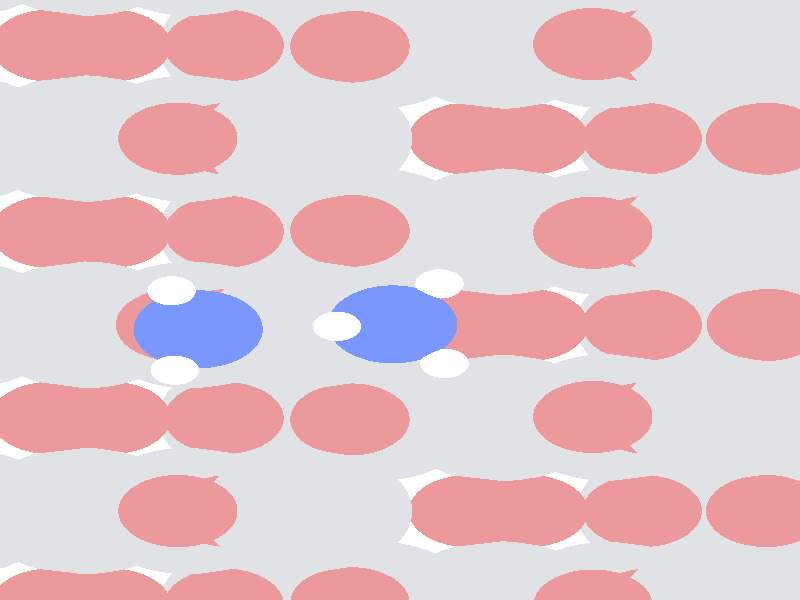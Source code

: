 #include "colors.inc"
#include "finish.inc"

global_settings {assumed_gamma 1 max_trace_level 6}
background {color White}
camera {orthographic
  right -9.91*x up 12.31*y
  direction 1.00*z
  location <0,0,50.00> look_at <0,0,0>}
light_source {<  2.00,   3.00,  125.00> color White
  area_light <0.95, 0, 0>, <0, 0.80, 0>, 5, 4
  adaptive 1 jitter}

#declare simple = finish {phong 0.7}
#declare pale = finish {ambient .5 diffuse .85 roughness .001 specular 0.200 }
#declare intermediate = finish {ambient 0.3 diffuse 0.6 specular 0.10 roughness 0.04 }
#declare vmd = finish {ambient .0 diffuse .65 phong 0.1 phong_size 40. specular 0.500 }
#declare jmol = finish {ambient .2 diffuse .6 specular 1 roughness .001 metallic}
#declare ase2 = finish {ambient 0.05 brilliance 3 diffuse 0.6 metallic specular 0.70 roughness 0.04 reflection 0.15}
#declare mj_mol = finish {ambient .00 diffuse .55 phong 0.0 phong_size 0.specular .250 roughness 0.1 brilliance 0.8 reflection 0.0 }
#declare ase3 = finish {ambient .15 brilliance 2 diffuse .6 metallic specular 1. roughness .001 reflection .0}
#declare glass = finish {ambient .05 diffuse .3 specular 1. roughness .001}
#declare glass2 = finish {ambient .0 diffuse .3 specular 1. reflection .25 roughness .001}
#declare Rcell = 0.100;
#declare Rbond = 0.100;

#macro atom(LOC, R, COL, TRANS, FIN)
  sphere{LOC, R texture{pigment{color COL transmit TRANS} finish{FIN}}}
#end
#macro constrain(LOC, R, COL, TRANS FIN)
union{torus{R, Rcell rotate 45*z texture{pigment{color COL transmit TRANS} finish{FIN}}}
      torus{R, Rcell rotate -45*z texture{pigment{color COL transmit TRANS} finish{FIN}}}
      translate LOC}
#end

atom(< -4.97,  -4.33, -13.10>, 0.74, rgb <0.84, 0.32, 0.33>, 0.0, pale) // #0 
atom(<-10.14,  -6.25, -13.10>, 0.74, rgb <0.84, 0.32, 0.33>, 0.0, pale) // #1 
atom(<-12.03,  -6.25, -12.35>, 1.30, rgb <0.75, 0.76, 0.78>, 0.0, pale) // #2 
atom(< -6.86,  -4.33, -12.35>, 1.30, rgb <0.75, 0.76, 0.78>, 0.0, pale) // #3 
atom(< -3.92,  -4.33, -11.46>, 1.30, rgb <0.75, 0.76, 0.78>, 0.0, pale) // #4 
atom(< -9.09,  -6.25, -11.46>, 1.30, rgb <0.75, 0.76, 0.78>, 0.0, pale) // #5 
atom(< -3.58,  -6.25, -11.60>, 0.74, rgb <0.84, 0.32, 0.33>, 0.0, pale) // #6 
atom(< -8.76,  -4.33, -11.60>, 0.74, rgb <0.84, 0.32, 0.33>, 0.0, pale) // #7 
atom(< -5.82,  -4.33, -10.71>, 0.74, rgb <0.84, 0.32, 0.33>, 0.0, pale) // #8 
atom(<-10.99,  -6.25, -10.71>, 0.74, rgb <0.84, 0.32, 0.33>, 0.0, pale) // #9 
atom(< -7.20,  -6.25, -12.22>, 0.74, rgb <0.84, 0.32, 0.33>, 0.0, pale) // #10 
atom(<-12.37,  -4.33, -12.22>, 0.74, rgb <0.84, 0.32, 0.33>, 0.0, pale) // #11 
atom(< -3.63,  -4.33,  -9.52>, 0.74, rgb <0.84, 0.32, 0.33>, 0.0, pale) // #12 
atom(< -8.81,  -6.25,  -9.53>, 0.74, rgb <0.84, 0.32, 0.33>, 0.0, pale) // #13 
atom(<-10.67,  -6.25,  -8.73>, 1.30, rgb <0.75, 0.76, 0.78>, 0.0, pale) // #14 
atom(< -5.50,  -4.33,  -8.73>, 1.30, rgb <0.75, 0.76, 0.78>, 0.0, pale) // #15 
atom(<-12.95,  -4.33,  -7.96>, 1.30, rgb <0.75, 0.76, 0.78>, 0.0, pale) // #16 
atom(< -7.76,  -6.26,  -7.99>, 1.30, rgb <0.75, 0.76, 0.78>, 0.0, pale) // #17 
atom(<-12.52,  -6.25,  -8.03>, 0.74, rgb <0.84, 0.32, 0.33>, 0.0, pale) // #18 
atom(< -7.34,  -4.33,  -8.06>, 0.74, rgb <0.84, 0.32, 0.33>, 0.0, pale) // #19 
atom(< -4.38,  -4.33,  -7.12>, 0.74, rgb <0.84, 0.32, 0.33>, 0.0, pale) // #20 
atom(< -9.53,  -6.24,  -7.14>, 0.74, rgb <0.84, 0.32, 0.33>, 0.0, pale) // #21 
atom(< -5.85,  -6.25,  -8.64>, 0.74, rgb <0.84, 0.32, 0.33>, 0.0, pale) // #22 
atom(<-11.04,  -4.33,  -8.64>, 0.74, rgb <0.84, 0.32, 0.33>, 0.0, pale) // #23 
atom(<-12.45,  -4.33,  -6.03>, 0.74, rgb <0.84, 0.32, 0.33>, 0.0, pale) // #24 
atom(< -7.25,  -6.25,  -6.04>, 0.74, rgb <0.84, 0.32, 0.33>, 0.0, pale) // #25 
atom(< -9.14,  -6.25,  -5.11>, 1.30, rgb <0.75, 0.76, 0.78>, 0.0, pale) // #26 
atom(< -3.96,  -4.33,  -5.07>, 1.30, rgb <0.75, 0.76, 0.78>, 0.0, pale) // #27 
atom(<-11.49,  -4.33,  -4.51>, 1.30, rgb <0.75, 0.76, 0.78>, 0.0, pale) // #28 
atom(< -6.32,  -6.26,  -4.51>, 1.30, rgb <0.75, 0.76, 0.78>, 0.0, pale) // #29 
atom(<-10.96,  -6.22,  -4.30>, 0.74, rgb <0.84, 0.32, 0.33>, 0.0, pale) // #30 
atom(< -5.81,  -4.33,  -4.29>, 0.74, rgb <0.84, 0.32, 0.33>, 0.0, pale) // #31 
atom(<-13.09,  -4.33,  -3.62>, 0.74, rgb <0.84, 0.32, 0.33>, 0.0, pale) // #32 
atom(< -7.95,  -6.27,  -3.64>, 0.74, rgb <0.84, 0.32, 0.33>, 0.0, pale) // #33 
atom(< -4.33,  -6.25,  -5.02>, 0.74, rgb <0.84, 0.32, 0.33>, 0.0, pale) // #34 
atom(< -9.49,  -4.33,  -5.08>, 0.74, rgb <0.84, 0.32, 0.33>, 0.0, pale) // #35 
atom(< -4.97,  -0.51, -13.10>, 0.74, rgb <0.84, 0.32, 0.33>, 0.0, pale) // #36 
atom(<-10.14,  -2.42, -13.10>, 0.74, rgb <0.84, 0.32, 0.33>, 0.0, pale) // #37 
atom(<-12.03,  -2.42, -12.35>, 1.30, rgb <0.75, 0.76, 0.78>, 0.0, pale) // #38 
atom(< -6.86,  -0.51, -12.35>, 1.30, rgb <0.75, 0.76, 0.78>, 0.0, pale) // #39 
atom(< -3.92,  -0.51, -11.46>, 1.30, rgb <0.75, 0.76, 0.78>, 0.0, pale) // #40 
atom(< -9.09,  -2.42, -11.46>, 1.30, rgb <0.75, 0.76, 0.78>, 0.0, pale) // #41 
atom(< -3.58,  -2.42, -11.60>, 0.74, rgb <0.84, 0.32, 0.33>, 0.0, pale) // #42 
atom(< -8.76,  -0.51, -11.60>, 0.74, rgb <0.84, 0.32, 0.33>, 0.0, pale) // #43 
atom(< -5.82,  -0.51, -10.71>, 0.74, rgb <0.84, 0.32, 0.33>, 0.0, pale) // #44 
atom(<-10.99,  -2.42, -10.71>, 0.74, rgb <0.84, 0.32, 0.33>, 0.0, pale) // #45 
atom(< -7.20,  -2.42, -12.22>, 0.74, rgb <0.84, 0.32, 0.33>, 0.0, pale) // #46 
atom(<-12.37,  -0.51, -12.22>, 0.74, rgb <0.84, 0.32, 0.33>, 0.0, pale) // #47 
atom(< -3.62,  -0.51,  -9.49>, 0.74, rgb <0.84, 0.32, 0.33>, 0.0, pale) // #48 
atom(< -8.81,  -2.42,  -9.53>, 0.74, rgb <0.84, 0.32, 0.33>, 0.0, pale) // #49 
atom(<-10.67,  -2.42,  -8.73>, 1.30, rgb <0.75, 0.76, 0.78>, 0.0, pale) // #50 
atom(< -5.44,  -0.51,  -8.71>, 1.30, rgb <0.75, 0.76, 0.78>, 0.0, pale) // #51 
atom(<-12.92,  -0.51,  -7.87>, 1.30, rgb <0.75, 0.76, 0.78>, 0.0, pale) // #52 
atom(< -7.76,  -2.41,  -7.99>, 1.30, rgb <0.75, 0.76, 0.78>, 0.0, pale) // #53 
atom(<-12.52,  -2.42,  -8.03>, 0.74, rgb <0.84, 0.32, 0.33>, 0.0, pale) // #54 
atom(< -7.34,  -0.51,  -8.06>, 0.74, rgb <0.84, 0.32, 0.33>, 0.0, pale) // #55 
atom(< -4.38,  -0.51,  -7.10>, 0.74, rgb <0.84, 0.32, 0.33>, 0.0, pale) // #56 
atom(< -9.53,  -2.43,  -7.14>, 0.74, rgb <0.84, 0.32, 0.33>, 0.0, pale) // #57 
atom(< -5.85,  -2.42,  -8.64>, 0.74, rgb <0.84, 0.32, 0.33>, 0.0, pale) // #58 
atom(<-11.03,  -0.51,  -8.61>, 0.74, rgb <0.84, 0.32, 0.33>, 0.0, pale) // #59 
atom(<-12.44,  -0.51,  -5.95>, 0.74, rgb <0.84, 0.32, 0.33>, 0.0, pale) // #60 
atom(< -7.25,  -2.42,  -6.04>, 0.74, rgb <0.84, 0.32, 0.33>, 0.0, pale) // #61 
atom(< -9.14,  -2.42,  -5.11>, 1.30, rgb <0.75, 0.76, 0.78>, 0.0, pale) // #62 
atom(< -3.91,  -0.51,  -5.03>, 1.30, rgb <0.75, 0.76, 0.78>, 0.0, pale) // #63 
atom(<-11.44,  -0.51,  -4.32>, 1.30, rgb <0.75, 0.76, 0.78>, 0.0, pale) // #64 
atom(< -6.32,  -2.41,  -4.51>, 1.30, rgb <0.75, 0.76, 0.78>, 0.0, pale) // #65 
atom(<-10.96,  -2.45,  -4.30>, 0.74, rgb <0.84, 0.32, 0.33>, 0.0, pale) // #66 
atom(< -5.80,  -0.51,  -4.26>, 0.74, rgb <0.84, 0.32, 0.33>, 0.0, pale) // #67 
atom(<-13.12,  -0.51,  -3.55>, 0.74, rgb <0.84, 0.32, 0.33>, 0.0, pale) // #68 
atom(< -7.95,  -2.40,  -3.64>, 0.74, rgb <0.84, 0.32, 0.33>, 0.0, pale) // #69 
atom(< -4.33,  -2.42,  -5.02>, 0.74, rgb <0.84, 0.32, 0.33>, 0.0, pale) // #70 
atom(< -9.53,  -0.51,  -5.10>, 0.74, rgb <0.84, 0.32, 0.33>, 0.0, pale) // #71 
atom(<-12.84,  -0.60,  -0.54>, 0.80, rgb <0.19, 0.31, 0.97>, 0.0, pale) // #72 
atom(<-13.13,  -1.44,  -0.05>, 0.30, rgb <1.00, 1.00, 1.00>, 0.0, pale) // #73 
atom(<-13.17,   0.19,   0.00>, 0.30, rgb <1.00, 1.00, 1.00>, 0.0, pale) // #74 
atom(<-13.34,  -0.58,  -1.44>, 0.30, rgb <1.00, 1.00, 1.00>, 0.0, pale) // #75 
atom(<-10.43,  -0.50,  -2.30>, 0.80, rgb <0.19, 0.31, 0.97>, 0.0, pale) // #76 
atom(<-11.12,  -0.54,  -1.53>, 0.30, rgb <1.00, 1.00, 1.00>, 0.0, pale) // #77 
atom(< -9.79,  -1.30,  -2.21>, 0.30, rgb <1.00, 1.00, 1.00>, 0.0, pale) // #78 
atom(< -9.85,   0.33,  -2.19>, 0.30, rgb <1.00, 1.00, 1.00>, 0.0, pale) // #79 
atom(< -4.97,   3.31, -13.10>, 0.74, rgb <0.84, 0.32, 0.33>, 0.0, pale) // #80 
atom(<-10.14,   1.40, -13.10>, 0.74, rgb <0.84, 0.32, 0.33>, 0.0, pale) // #81 
atom(<-12.03,   1.40, -12.35>, 1.30, rgb <0.75, 0.76, 0.78>, 0.0, pale) // #82 
atom(< -6.86,   3.31, -12.35>, 1.30, rgb <0.75, 0.76, 0.78>, 0.0, pale) // #83 
atom(< -3.92,   3.31, -11.46>, 1.30, rgb <0.75, 0.76, 0.78>, 0.0, pale) // #84 
atom(< -9.09,   1.40, -11.46>, 1.30, rgb <0.75, 0.76, 0.78>, 0.0, pale) // #85 
atom(< -3.58,   1.40, -11.60>, 0.74, rgb <0.84, 0.32, 0.33>, 0.0, pale) // #86 
atom(< -8.76,   3.31, -11.60>, 0.74, rgb <0.84, 0.32, 0.33>, 0.0, pale) // #87 
atom(< -5.82,   3.31, -10.71>, 0.74, rgb <0.84, 0.32, 0.33>, 0.0, pale) // #88 
atom(<-10.99,   1.40, -10.71>, 0.74, rgb <0.84, 0.32, 0.33>, 0.0, pale) // #89 
atom(< -7.20,   1.40, -12.22>, 0.74, rgb <0.84, 0.32, 0.33>, 0.0, pale) // #90 
atom(<-12.37,   3.31, -12.22>, 0.74, rgb <0.84, 0.32, 0.33>, 0.0, pale) // #91 
atom(< -3.63,   3.31,  -9.52>, 0.74, rgb <0.84, 0.32, 0.33>, 0.0, pale) // #92 
atom(< -8.81,   1.40,  -9.53>, 0.74, rgb <0.84, 0.32, 0.33>, 0.0, pale) // #93 
atom(<-10.67,   1.40,  -8.73>, 1.30, rgb <0.75, 0.76, 0.78>, 0.0, pale) // #94 
atom(< -5.50,   3.31,  -8.73>, 1.30, rgb <0.75, 0.76, 0.78>, 0.0, pale) // #95 
atom(<-12.95,   3.31,  -7.96>, 1.30, rgb <0.75, 0.76, 0.78>, 0.0, pale) // #96 
atom(< -7.76,   1.39,  -7.99>, 1.30, rgb <0.75, 0.76, 0.78>, 0.0, pale) // #97 
atom(<-12.52,   1.40,  -8.03>, 0.74, rgb <0.84, 0.32, 0.33>, 0.0, pale) // #98 
atom(< -7.34,   3.31,  -8.06>, 0.74, rgb <0.84, 0.32, 0.33>, 0.0, pale) // #99 
atom(< -4.38,   3.31,  -7.12>, 0.74, rgb <0.84, 0.32, 0.33>, 0.0, pale) // #100 
atom(< -9.53,   1.41,  -7.14>, 0.74, rgb <0.84, 0.32, 0.33>, 0.0, pale) // #101 
atom(< -5.85,   1.40,  -8.64>, 0.74, rgb <0.84, 0.32, 0.33>, 0.0, pale) // #102 
atom(<-11.04,   3.31,  -8.64>, 0.74, rgb <0.84, 0.32, 0.33>, 0.0, pale) // #103 
atom(<-12.45,   3.31,  -6.03>, 0.74, rgb <0.84, 0.32, 0.33>, 0.0, pale) // #104 
atom(< -7.25,   1.40,  -6.04>, 0.74, rgb <0.84, 0.32, 0.33>, 0.0, pale) // #105 
atom(< -9.14,   1.40,  -5.11>, 1.30, rgb <0.75, 0.76, 0.78>, 0.0, pale) // #106 
atom(< -3.96,   3.31,  -5.07>, 1.30, rgb <0.75, 0.76, 0.78>, 0.0, pale) // #107 
atom(<-11.49,   3.31,  -4.51>, 1.30, rgb <0.75, 0.76, 0.78>, 0.0, pale) // #108 
atom(< -6.32,   1.39,  -4.51>, 1.30, rgb <0.75, 0.76, 0.78>, 0.0, pale) // #109 
atom(<-10.96,   1.42,  -4.30>, 0.74, rgb <0.84, 0.32, 0.33>, 0.0, pale) // #110 
atom(< -5.81,   3.31,  -4.29>, 0.74, rgb <0.84, 0.32, 0.33>, 0.0, pale) // #111 
atom(<-13.09,   3.31,  -3.62>, 0.74, rgb <0.84, 0.32, 0.33>, 0.0, pale) // #112 
atom(< -7.95,   1.38,  -3.64>, 0.74, rgb <0.84, 0.32, 0.33>, 0.0, pale) // #113 
atom(< -4.33,   1.40,  -5.02>, 0.74, rgb <0.84, 0.32, 0.33>, 0.0, pale) // #114 
atom(< -9.49,   3.31,  -5.08>, 0.74, rgb <0.84, 0.32, 0.33>, 0.0, pale) // #115 
atom(< -4.97,   7.13, -13.10>, 0.74, rgb <0.84, 0.32, 0.33>, 0.0, pale) // #116 
atom(<-10.14,   5.22, -13.10>, 0.74, rgb <0.84, 0.32, 0.33>, 0.0, pale) // #117 
atom(<-12.03,   5.22, -12.35>, 1.30, rgb <0.75, 0.76, 0.78>, 0.0, pale) // #118 
atom(< -6.86,   7.13, -12.35>, 1.30, rgb <0.75, 0.76, 0.78>, 0.0, pale) // #119 
atom(< -3.92,   7.13, -11.46>, 1.30, rgb <0.75, 0.76, 0.78>, 0.0, pale) // #120 
atom(< -9.09,   5.22, -11.46>, 1.30, rgb <0.75, 0.76, 0.78>, 0.0, pale) // #121 
atom(< -3.58,   5.22, -11.60>, 0.74, rgb <0.84, 0.32, 0.33>, 0.0, pale) // #122 
atom(< -8.76,   7.13, -11.60>, 0.74, rgb <0.84, 0.32, 0.33>, 0.0, pale) // #123 
atom(< -5.82,   7.13, -10.71>, 0.74, rgb <0.84, 0.32, 0.33>, 0.0, pale) // #124 
atom(<-10.99,   5.22, -10.71>, 0.74, rgb <0.84, 0.32, 0.33>, 0.0, pale) // #125 
atom(< -7.20,   5.22, -12.22>, 0.74, rgb <0.84, 0.32, 0.33>, 0.0, pale) // #126 
atom(<-12.37,   7.13, -12.22>, 0.74, rgb <0.84, 0.32, 0.33>, 0.0, pale) // #127 
atom(< -3.62,   7.13,  -9.49>, 0.74, rgb <0.84, 0.32, 0.33>, 0.0, pale) // #128 
atom(< -8.81,   5.22,  -9.53>, 0.74, rgb <0.84, 0.32, 0.33>, 0.0, pale) // #129 
atom(<-10.67,   5.22,  -8.73>, 1.30, rgb <0.75, 0.76, 0.78>, 0.0, pale) // #130 
atom(< -5.44,   7.13,  -8.71>, 1.30, rgb <0.75, 0.76, 0.78>, 0.0, pale) // #131 
atom(<-12.92,   7.13,  -7.87>, 1.30, rgb <0.75, 0.76, 0.78>, 0.0, pale) // #132 
atom(< -7.76,   5.23,  -7.99>, 1.30, rgb <0.75, 0.76, 0.78>, 0.0, pale) // #133 
atom(<-12.52,   5.22,  -8.03>, 0.74, rgb <0.84, 0.32, 0.33>, 0.0, pale) // #134 
atom(< -7.34,   7.13,  -8.06>, 0.74, rgb <0.84, 0.32, 0.33>, 0.0, pale) // #135 
atom(< -4.38,   7.13,  -7.10>, 0.74, rgb <0.84, 0.32, 0.33>, 0.0, pale) // #136 
atom(< -9.53,   5.21,  -7.14>, 0.74, rgb <0.84, 0.32, 0.33>, 0.0, pale) // #137 
atom(< -5.85,   5.22,  -8.64>, 0.74, rgb <0.84, 0.32, 0.33>, 0.0, pale) // #138 
atom(<-11.03,   7.13,  -8.61>, 0.74, rgb <0.84, 0.32, 0.33>, 0.0, pale) // #139 
atom(<-12.44,   7.13,  -5.95>, 0.74, rgb <0.84, 0.32, 0.33>, 0.0, pale) // #140 
atom(< -7.25,   5.22,  -6.04>, 0.74, rgb <0.84, 0.32, 0.33>, 0.0, pale) // #141 
atom(< -9.14,   5.22,  -5.11>, 1.30, rgb <0.75, 0.76, 0.78>, 0.0, pale) // #142 
atom(< -3.91,   7.13,  -5.03>, 1.30, rgb <0.75, 0.76, 0.78>, 0.0, pale) // #143 
atom(<-11.44,   7.13,  -4.32>, 1.30, rgb <0.75, 0.76, 0.78>, 0.0, pale) // #144 
atom(< -6.32,   5.23,  -4.51>, 1.30, rgb <0.75, 0.76, 0.78>, 0.0, pale) // #145 
atom(<-10.96,   5.20,  -4.30>, 0.74, rgb <0.84, 0.32, 0.33>, 0.0, pale) // #146 
atom(< -5.80,   7.13,  -4.26>, 0.74, rgb <0.84, 0.32, 0.33>, 0.0, pale) // #147 
atom(<-13.12,   7.13,  -3.55>, 0.74, rgb <0.84, 0.32, 0.33>, 0.0, pale) // #148 
atom(< -7.95,   5.25,  -3.64>, 0.74, rgb <0.84, 0.32, 0.33>, 0.0, pale) // #149 
atom(< -4.33,   5.22,  -5.02>, 0.74, rgb <0.84, 0.32, 0.33>, 0.0, pale) // #150 
atom(< -9.53,   7.13,  -5.10>, 0.74, rgb <0.84, 0.32, 0.33>, 0.0, pale) // #151 
atom(<-12.84,   7.04,  -0.54>, 0.80, rgb <0.19, 0.31, 0.97>, 0.0, pale) // #152 
atom(<-13.13,   6.20,  -0.05>, 0.30, rgb <1.00, 1.00, 1.00>, 0.0, pale) // #153 
atom(<-13.17,   7.84,   0.00>, 0.30, rgb <1.00, 1.00, 1.00>, 0.0, pale) // #154 
atom(<-13.34,   7.06,  -1.44>, 0.30, rgb <1.00, 1.00, 1.00>, 0.0, pale) // #155 
atom(<-10.43,   7.14,  -2.30>, 0.80, rgb <0.19, 0.31, 0.97>, 0.0, pale) // #156 
atom(<-11.12,   7.11,  -1.53>, 0.30, rgb <1.00, 1.00, 1.00>, 0.0, pale) // #157 
atom(< -9.79,   6.35,  -2.21>, 0.30, rgb <1.00, 1.00, 1.00>, 0.0, pale) // #158 
atom(< -9.85,   7.98,  -2.19>, 0.30, rgb <1.00, 1.00, 1.00>, 0.0, pale) // #159 
atom(<  5.37,  -4.33, -13.10>, 0.74, rgb <0.84, 0.32, 0.33>, 0.0, pale) // #160 
atom(<  0.20,  -6.25, -13.10>, 0.74, rgb <0.84, 0.32, 0.33>, 0.0, pale) // #161 
atom(< -1.69,  -6.25, -12.35>, 1.30, rgb <0.75, 0.76, 0.78>, 0.0, pale) // #162 
atom(<  3.48,  -4.33, -12.35>, 1.30, rgb <0.75, 0.76, 0.78>, 0.0, pale) // #163 
atom(<  6.42,  -4.33, -11.46>, 1.30, rgb <0.75, 0.76, 0.78>, 0.0, pale) // #164 
atom(<  1.25,  -6.25, -11.46>, 1.30, rgb <0.75, 0.76, 0.78>, 0.0, pale) // #165 
atom(<  6.76,  -6.25, -11.60>, 0.74, rgb <0.84, 0.32, 0.33>, 0.0, pale) // #166 
atom(<  1.59,  -4.33, -11.60>, 0.74, rgb <0.84, 0.32, 0.33>, 0.0, pale) // #167 
atom(<  4.53,  -4.33, -10.71>, 0.74, rgb <0.84, 0.32, 0.33>, 0.0, pale) // #168 
atom(< -0.65,  -6.25, -10.71>, 0.74, rgb <0.84, 0.32, 0.33>, 0.0, pale) // #169 
atom(<  3.14,  -6.25, -12.22>, 0.74, rgb <0.84, 0.32, 0.33>, 0.0, pale) // #170 
atom(< -2.03,  -4.33, -12.22>, 0.74, rgb <0.84, 0.32, 0.33>, 0.0, pale) // #171 
atom(<  6.71,  -4.33,  -9.52>, 0.74, rgb <0.84, 0.32, 0.33>, 0.0, pale) // #172 
atom(<  1.53,  -6.25,  -9.53>, 0.74, rgb <0.84, 0.32, 0.33>, 0.0, pale) // #173 
atom(< -0.33,  -6.25,  -8.73>, 1.30, rgb <0.75, 0.76, 0.78>, 0.0, pale) // #174 
atom(<  4.84,  -4.33,  -8.73>, 1.30, rgb <0.75, 0.76, 0.78>, 0.0, pale) // #175 
atom(< -2.61,  -4.33,  -7.96>, 1.30, rgb <0.75, 0.76, 0.78>, 0.0, pale) // #176 
atom(<  2.59,  -6.26,  -7.99>, 1.30, rgb <0.75, 0.76, 0.78>, 0.0, pale) // #177 
atom(< -2.18,  -6.25,  -8.03>, 0.74, rgb <0.84, 0.32, 0.33>, 0.0, pale) // #178 
atom(<  3.00,  -4.33,  -8.06>, 0.74, rgb <0.84, 0.32, 0.33>, 0.0, pale) // #179 
atom(<  5.96,  -4.33,  -7.12>, 0.74, rgb <0.84, 0.32, 0.33>, 0.0, pale) // #180 
atom(<  0.81,  -6.24,  -7.14>, 0.74, rgb <0.84, 0.32, 0.33>, 0.0, pale) // #181 
atom(<  4.50,  -6.25,  -8.64>, 0.74, rgb <0.84, 0.32, 0.33>, 0.0, pale) // #182 
atom(< -0.69,  -4.33,  -8.64>, 0.74, rgb <0.84, 0.32, 0.33>, 0.0, pale) // #183 
atom(< -2.10,  -4.33,  -6.03>, 0.74, rgb <0.84, 0.32, 0.33>, 0.0, pale) // #184 
atom(<  3.09,  -6.25,  -6.04>, 0.74, rgb <0.84, 0.32, 0.33>, 0.0, pale) // #185 
atom(<  1.21,  -6.25,  -5.11>, 1.30, rgb <0.75, 0.76, 0.78>, 0.0, pale) // #186 
atom(<  6.38,  -4.33,  -5.07>, 1.30, rgb <0.75, 0.76, 0.78>, 0.0, pale) // #187 
atom(< -1.15,  -4.33,  -4.51>, 1.30, rgb <0.75, 0.76, 0.78>, 0.0, pale) // #188 
atom(<  4.02,  -6.26,  -4.51>, 1.30, rgb <0.75, 0.76, 0.78>, 0.0, pale) // #189 
atom(< -0.62,  -6.22,  -4.30>, 0.74, rgb <0.84, 0.32, 0.33>, 0.0, pale) // #190 
atom(<  4.53,  -4.33,  -4.29>, 0.74, rgb <0.84, 0.32, 0.33>, 0.0, pale) // #191 
atom(< -2.75,  -4.33,  -3.62>, 0.74, rgb <0.84, 0.32, 0.33>, 0.0, pale) // #192 
atom(<  2.39,  -6.27,  -3.64>, 0.74, rgb <0.84, 0.32, 0.33>, 0.0, pale) // #193 
atom(<  6.01,  -6.25,  -5.02>, 0.74, rgb <0.84, 0.32, 0.33>, 0.0, pale) // #194 
atom(<  0.85,  -4.33,  -5.08>, 0.74, rgb <0.84, 0.32, 0.33>, 0.0, pale) // #195 
atom(<  5.37,  -0.51, -13.10>, 0.74, rgb <0.84, 0.32, 0.33>, 0.0, pale) // #196 
atom(<  0.20,  -2.42, -13.10>, 0.74, rgb <0.84, 0.32, 0.33>, 0.0, pale) // #197 
atom(< -1.69,  -2.42, -12.35>, 1.30, rgb <0.75, 0.76, 0.78>, 0.0, pale) // #198 
atom(<  3.48,  -0.51, -12.35>, 1.30, rgb <0.75, 0.76, 0.78>, 0.0, pale) // #199 
atom(<  6.42,  -0.51, -11.46>, 1.30, rgb <0.75, 0.76, 0.78>, 0.0, pale) // #200 
atom(<  1.25,  -2.42, -11.46>, 1.30, rgb <0.75, 0.76, 0.78>, 0.0, pale) // #201 
atom(<  6.76,  -2.42, -11.60>, 0.74, rgb <0.84, 0.32, 0.33>, 0.0, pale) // #202 
atom(<  1.59,  -0.51, -11.60>, 0.74, rgb <0.84, 0.32, 0.33>, 0.0, pale) // #203 
atom(<  4.53,  -0.51, -10.71>, 0.74, rgb <0.84, 0.32, 0.33>, 0.0, pale) // #204 
atom(< -0.65,  -2.42, -10.71>, 0.74, rgb <0.84, 0.32, 0.33>, 0.0, pale) // #205 
atom(<  3.14,  -2.42, -12.22>, 0.74, rgb <0.84, 0.32, 0.33>, 0.0, pale) // #206 
atom(< -2.03,  -0.51, -12.22>, 0.74, rgb <0.84, 0.32, 0.33>, 0.0, pale) // #207 
atom(<  6.72,  -0.51,  -9.49>, 0.74, rgb <0.84, 0.32, 0.33>, 0.0, pale) // #208 
atom(<  1.53,  -2.42,  -9.53>, 0.74, rgb <0.84, 0.32, 0.33>, 0.0, pale) // #209 
atom(< -0.33,  -2.42,  -8.73>, 1.30, rgb <0.75, 0.76, 0.78>, 0.0, pale) // #210 
atom(<  4.90,  -0.51,  -8.71>, 1.30, rgb <0.75, 0.76, 0.78>, 0.0, pale) // #211 
atom(< -2.58,  -0.51,  -7.87>, 1.30, rgb <0.75, 0.76, 0.78>, 0.0, pale) // #212 
atom(<  2.59,  -2.41,  -7.99>, 1.30, rgb <0.75, 0.76, 0.78>, 0.0, pale) // #213 
atom(< -2.18,  -2.42,  -8.03>, 0.74, rgb <0.84, 0.32, 0.33>, 0.0, pale) // #214 
atom(<  3.00,  -0.51,  -8.06>, 0.74, rgb <0.84, 0.32, 0.33>, 0.0, pale) // #215 
atom(<  5.96,  -0.51,  -7.10>, 0.74, rgb <0.84, 0.32, 0.33>, 0.0, pale) // #216 
atom(<  0.81,  -2.43,  -7.14>, 0.74, rgb <0.84, 0.32, 0.33>, 0.0, pale) // #217 
atom(<  4.50,  -2.42,  -8.64>, 0.74, rgb <0.84, 0.32, 0.33>, 0.0, pale) // #218 
atom(< -0.68,  -0.51,  -8.61>, 0.74, rgb <0.84, 0.32, 0.33>, 0.0, pale) // #219 
atom(< -2.10,  -0.51,  -5.95>, 0.74, rgb <0.84, 0.32, 0.33>, 0.0, pale) // #220 
atom(<  3.09,  -2.42,  -6.04>, 0.74, rgb <0.84, 0.32, 0.33>, 0.0, pale) // #221 
atom(<  1.21,  -2.42,  -5.11>, 1.30, rgb <0.75, 0.76, 0.78>, 0.0, pale) // #222 
atom(<  6.43,  -0.51,  -5.03>, 1.30, rgb <0.75, 0.76, 0.78>, 0.0, pale) // #223 
atom(< -1.10,  -0.51,  -4.32>, 1.30, rgb <0.75, 0.76, 0.78>, 0.0, pale) // #224 
atom(<  4.02,  -2.41,  -4.51>, 1.30, rgb <0.75, 0.76, 0.78>, 0.0, pale) // #225 
atom(< -0.62,  -2.45,  -4.30>, 0.74, rgb <0.84, 0.32, 0.33>, 0.0, pale) // #226 
atom(<  4.54,  -0.51,  -4.26>, 0.74, rgb <0.84, 0.32, 0.33>, 0.0, pale) // #227 
atom(< -2.78,  -0.51,  -3.55>, 0.74, rgb <0.84, 0.32, 0.33>, 0.0, pale) // #228 
atom(<  2.39,  -2.40,  -3.64>, 0.74, rgb <0.84, 0.32, 0.33>, 0.0, pale) // #229 
atom(<  6.01,  -2.42,  -5.02>, 0.74, rgb <0.84, 0.32, 0.33>, 0.0, pale) // #230 
atom(<  0.82,  -0.51,  -5.10>, 0.74, rgb <0.84, 0.32, 0.33>, 0.0, pale) // #231 
atom(< -2.50,  -0.60,  -0.54>, 0.80, rgb <0.19, 0.31, 0.97>, 0.0, pale) // #232 
atom(< -2.79,  -1.44,  -0.05>, 0.30, rgb <1.00, 1.00, 1.00>, 0.0, pale) // #233 
atom(< -2.83,   0.19,   0.00>, 0.30, rgb <1.00, 1.00, 1.00>, 0.0, pale) // #234 
atom(< -3.00,  -0.58,  -1.44>, 0.30, rgb <1.00, 1.00, 1.00>, 0.0, pale) // #235 
atom(< -0.09,  -0.50,  -2.30>, 0.80, rgb <0.19, 0.31, 0.97>, 0.0, pale) // #236 
atom(< -0.78,  -0.54,  -1.53>, 0.30, rgb <1.00, 1.00, 1.00>, 0.0, pale) // #237 
atom(<  0.55,  -1.30,  -2.21>, 0.30, rgb <1.00, 1.00, 1.00>, 0.0, pale) // #238 
atom(<  0.49,   0.33,  -2.19>, 0.30, rgb <1.00, 1.00, 1.00>, 0.0, pale) // #239 
atom(<  5.37,   3.31, -13.10>, 0.74, rgb <0.84, 0.32, 0.33>, 0.0, pale) // #240 
atom(<  0.20,   1.40, -13.10>, 0.74, rgb <0.84, 0.32, 0.33>, 0.0, pale) // #241 
atom(< -1.69,   1.40, -12.35>, 1.30, rgb <0.75, 0.76, 0.78>, 0.0, pale) // #242 
atom(<  3.48,   3.31, -12.35>, 1.30, rgb <0.75, 0.76, 0.78>, 0.0, pale) // #243 
atom(<  6.42,   3.31, -11.46>, 1.30, rgb <0.75, 0.76, 0.78>, 0.0, pale) // #244 
atom(<  1.25,   1.40, -11.46>, 1.30, rgb <0.75, 0.76, 0.78>, 0.0, pale) // #245 
atom(<  6.76,   1.40, -11.60>, 0.74, rgb <0.84, 0.32, 0.33>, 0.0, pale) // #246 
atom(<  1.59,   3.31, -11.60>, 0.74, rgb <0.84, 0.32, 0.33>, 0.0, pale) // #247 
atom(<  4.53,   3.31, -10.71>, 0.74, rgb <0.84, 0.32, 0.33>, 0.0, pale) // #248 
atom(< -0.65,   1.40, -10.71>, 0.74, rgb <0.84, 0.32, 0.33>, 0.0, pale) // #249 
atom(<  3.14,   1.40, -12.22>, 0.74, rgb <0.84, 0.32, 0.33>, 0.0, pale) // #250 
atom(< -2.03,   3.31, -12.22>, 0.74, rgb <0.84, 0.32, 0.33>, 0.0, pale) // #251 
atom(<  6.71,   3.31,  -9.52>, 0.74, rgb <0.84, 0.32, 0.33>, 0.0, pale) // #252 
atom(<  1.53,   1.40,  -9.53>, 0.74, rgb <0.84, 0.32, 0.33>, 0.0, pale) // #253 
atom(< -0.33,   1.40,  -8.73>, 1.30, rgb <0.75, 0.76, 0.78>, 0.0, pale) // #254 
atom(<  4.84,   3.31,  -8.73>, 1.30, rgb <0.75, 0.76, 0.78>, 0.0, pale) // #255 
atom(< -2.61,   3.31,  -7.96>, 1.30, rgb <0.75, 0.76, 0.78>, 0.0, pale) // #256 
atom(<  2.59,   1.39,  -7.99>, 1.30, rgb <0.75, 0.76, 0.78>, 0.0, pale) // #257 
atom(< -2.18,   1.40,  -8.03>, 0.74, rgb <0.84, 0.32, 0.33>, 0.0, pale) // #258 
atom(<  3.00,   3.31,  -8.06>, 0.74, rgb <0.84, 0.32, 0.33>, 0.0, pale) // #259 
atom(<  5.96,   3.31,  -7.12>, 0.74, rgb <0.84, 0.32, 0.33>, 0.0, pale) // #260 
atom(<  0.81,   1.41,  -7.14>, 0.74, rgb <0.84, 0.32, 0.33>, 0.0, pale) // #261 
atom(<  4.50,   1.40,  -8.64>, 0.74, rgb <0.84, 0.32, 0.33>, 0.0, pale) // #262 
atom(< -0.69,   3.31,  -8.64>, 0.74, rgb <0.84, 0.32, 0.33>, 0.0, pale) // #263 
atom(< -2.10,   3.31,  -6.03>, 0.74, rgb <0.84, 0.32, 0.33>, 0.0, pale) // #264 
atom(<  3.09,   1.40,  -6.04>, 0.74, rgb <0.84, 0.32, 0.33>, 0.0, pale) // #265 
atom(<  1.21,   1.40,  -5.11>, 1.30, rgb <0.75, 0.76, 0.78>, 0.0, pale) // #266 
atom(<  6.38,   3.31,  -5.07>, 1.30, rgb <0.75, 0.76, 0.78>, 0.0, pale) // #267 
atom(< -1.15,   3.31,  -4.51>, 1.30, rgb <0.75, 0.76, 0.78>, 0.0, pale) // #268 
atom(<  4.02,   1.39,  -4.51>, 1.30, rgb <0.75, 0.76, 0.78>, 0.0, pale) // #269 
atom(< -0.62,   1.42,  -4.30>, 0.74, rgb <0.84, 0.32, 0.33>, 0.0, pale) // #270 
atom(<  4.53,   3.31,  -4.29>, 0.74, rgb <0.84, 0.32, 0.33>, 0.0, pale) // #271 
atom(< -2.75,   3.31,  -3.62>, 0.74, rgb <0.84, 0.32, 0.33>, 0.0, pale) // #272 
atom(<  2.39,   1.38,  -3.64>, 0.74, rgb <0.84, 0.32, 0.33>, 0.0, pale) // #273 
atom(<  6.01,   1.40,  -5.02>, 0.74, rgb <0.84, 0.32, 0.33>, 0.0, pale) // #274 
atom(<  0.85,   3.31,  -5.08>, 0.74, rgb <0.84, 0.32, 0.33>, 0.0, pale) // #275 
atom(<  5.37,   7.13, -13.10>, 0.74, rgb <0.84, 0.32, 0.33>, 0.0, pale) // #276 
atom(<  0.20,   5.22, -13.10>, 0.74, rgb <0.84, 0.32, 0.33>, 0.0, pale) // #277 
atom(< -1.69,   5.22, -12.35>, 1.30, rgb <0.75, 0.76, 0.78>, 0.0, pale) // #278 
atom(<  3.48,   7.13, -12.35>, 1.30, rgb <0.75, 0.76, 0.78>, 0.0, pale) // #279 
atom(<  6.42,   7.13, -11.46>, 1.30, rgb <0.75, 0.76, 0.78>, 0.0, pale) // #280 
atom(<  1.25,   5.22, -11.46>, 1.30, rgb <0.75, 0.76, 0.78>, 0.0, pale) // #281 
atom(<  6.76,   5.22, -11.60>, 0.74, rgb <0.84, 0.32, 0.33>, 0.0, pale) // #282 
atom(<  1.59,   7.13, -11.60>, 0.74, rgb <0.84, 0.32, 0.33>, 0.0, pale) // #283 
atom(<  4.53,   7.13, -10.71>, 0.74, rgb <0.84, 0.32, 0.33>, 0.0, pale) // #284 
atom(< -0.65,   5.22, -10.71>, 0.74, rgb <0.84, 0.32, 0.33>, 0.0, pale) // #285 
atom(<  3.14,   5.22, -12.22>, 0.74, rgb <0.84, 0.32, 0.33>, 0.0, pale) // #286 
atom(< -2.03,   7.13, -12.22>, 0.74, rgb <0.84, 0.32, 0.33>, 0.0, pale) // #287 
atom(<  6.72,   7.13,  -9.49>, 0.74, rgb <0.84, 0.32, 0.33>, 0.0, pale) // #288 
atom(<  1.53,   5.22,  -9.53>, 0.74, rgb <0.84, 0.32, 0.33>, 0.0, pale) // #289 
atom(< -0.33,   5.22,  -8.73>, 1.30, rgb <0.75, 0.76, 0.78>, 0.0, pale) // #290 
atom(<  4.90,   7.13,  -8.71>, 1.30, rgb <0.75, 0.76, 0.78>, 0.0, pale) // #291 
atom(< -2.58,   7.13,  -7.87>, 1.30, rgb <0.75, 0.76, 0.78>, 0.0, pale) // #292 
atom(<  2.59,   5.23,  -7.99>, 1.30, rgb <0.75, 0.76, 0.78>, 0.0, pale) // #293 
atom(< -2.18,   5.22,  -8.03>, 0.74, rgb <0.84, 0.32, 0.33>, 0.0, pale) // #294 
atom(<  3.00,   7.13,  -8.06>, 0.74, rgb <0.84, 0.32, 0.33>, 0.0, pale) // #295 
atom(<  5.96,   7.13,  -7.10>, 0.74, rgb <0.84, 0.32, 0.33>, 0.0, pale) // #296 
atom(<  0.81,   5.21,  -7.14>, 0.74, rgb <0.84, 0.32, 0.33>, 0.0, pale) // #297 
atom(<  4.50,   5.22,  -8.64>, 0.74, rgb <0.84, 0.32, 0.33>, 0.0, pale) // #298 
atom(< -0.68,   7.13,  -8.61>, 0.74, rgb <0.84, 0.32, 0.33>, 0.0, pale) // #299 
atom(< -2.10,   7.13,  -5.95>, 0.74, rgb <0.84, 0.32, 0.33>, 0.0, pale) // #300 
atom(<  3.09,   5.22,  -6.04>, 0.74, rgb <0.84, 0.32, 0.33>, 0.0, pale) // #301 
atom(<  1.21,   5.22,  -5.11>, 1.30, rgb <0.75, 0.76, 0.78>, 0.0, pale) // #302 
atom(<  6.43,   7.13,  -5.03>, 1.30, rgb <0.75, 0.76, 0.78>, 0.0, pale) // #303 
atom(< -1.10,   7.13,  -4.32>, 1.30, rgb <0.75, 0.76, 0.78>, 0.0, pale) // #304 
atom(<  4.02,   5.23,  -4.51>, 1.30, rgb <0.75, 0.76, 0.78>, 0.0, pale) // #305 
atom(< -0.62,   5.20,  -4.30>, 0.74, rgb <0.84, 0.32, 0.33>, 0.0, pale) // #306 
atom(<  4.54,   7.13,  -4.26>, 0.74, rgb <0.84, 0.32, 0.33>, 0.0, pale) // #307 
atom(< -2.78,   7.13,  -3.55>, 0.74, rgb <0.84, 0.32, 0.33>, 0.0, pale) // #308 
atom(<  2.39,   5.25,  -3.64>, 0.74, rgb <0.84, 0.32, 0.33>, 0.0, pale) // #309 
atom(<  6.01,   5.22,  -5.02>, 0.74, rgb <0.84, 0.32, 0.33>, 0.0, pale) // #310 
atom(<  0.82,   7.13,  -5.10>, 0.74, rgb <0.84, 0.32, 0.33>, 0.0, pale) // #311 
